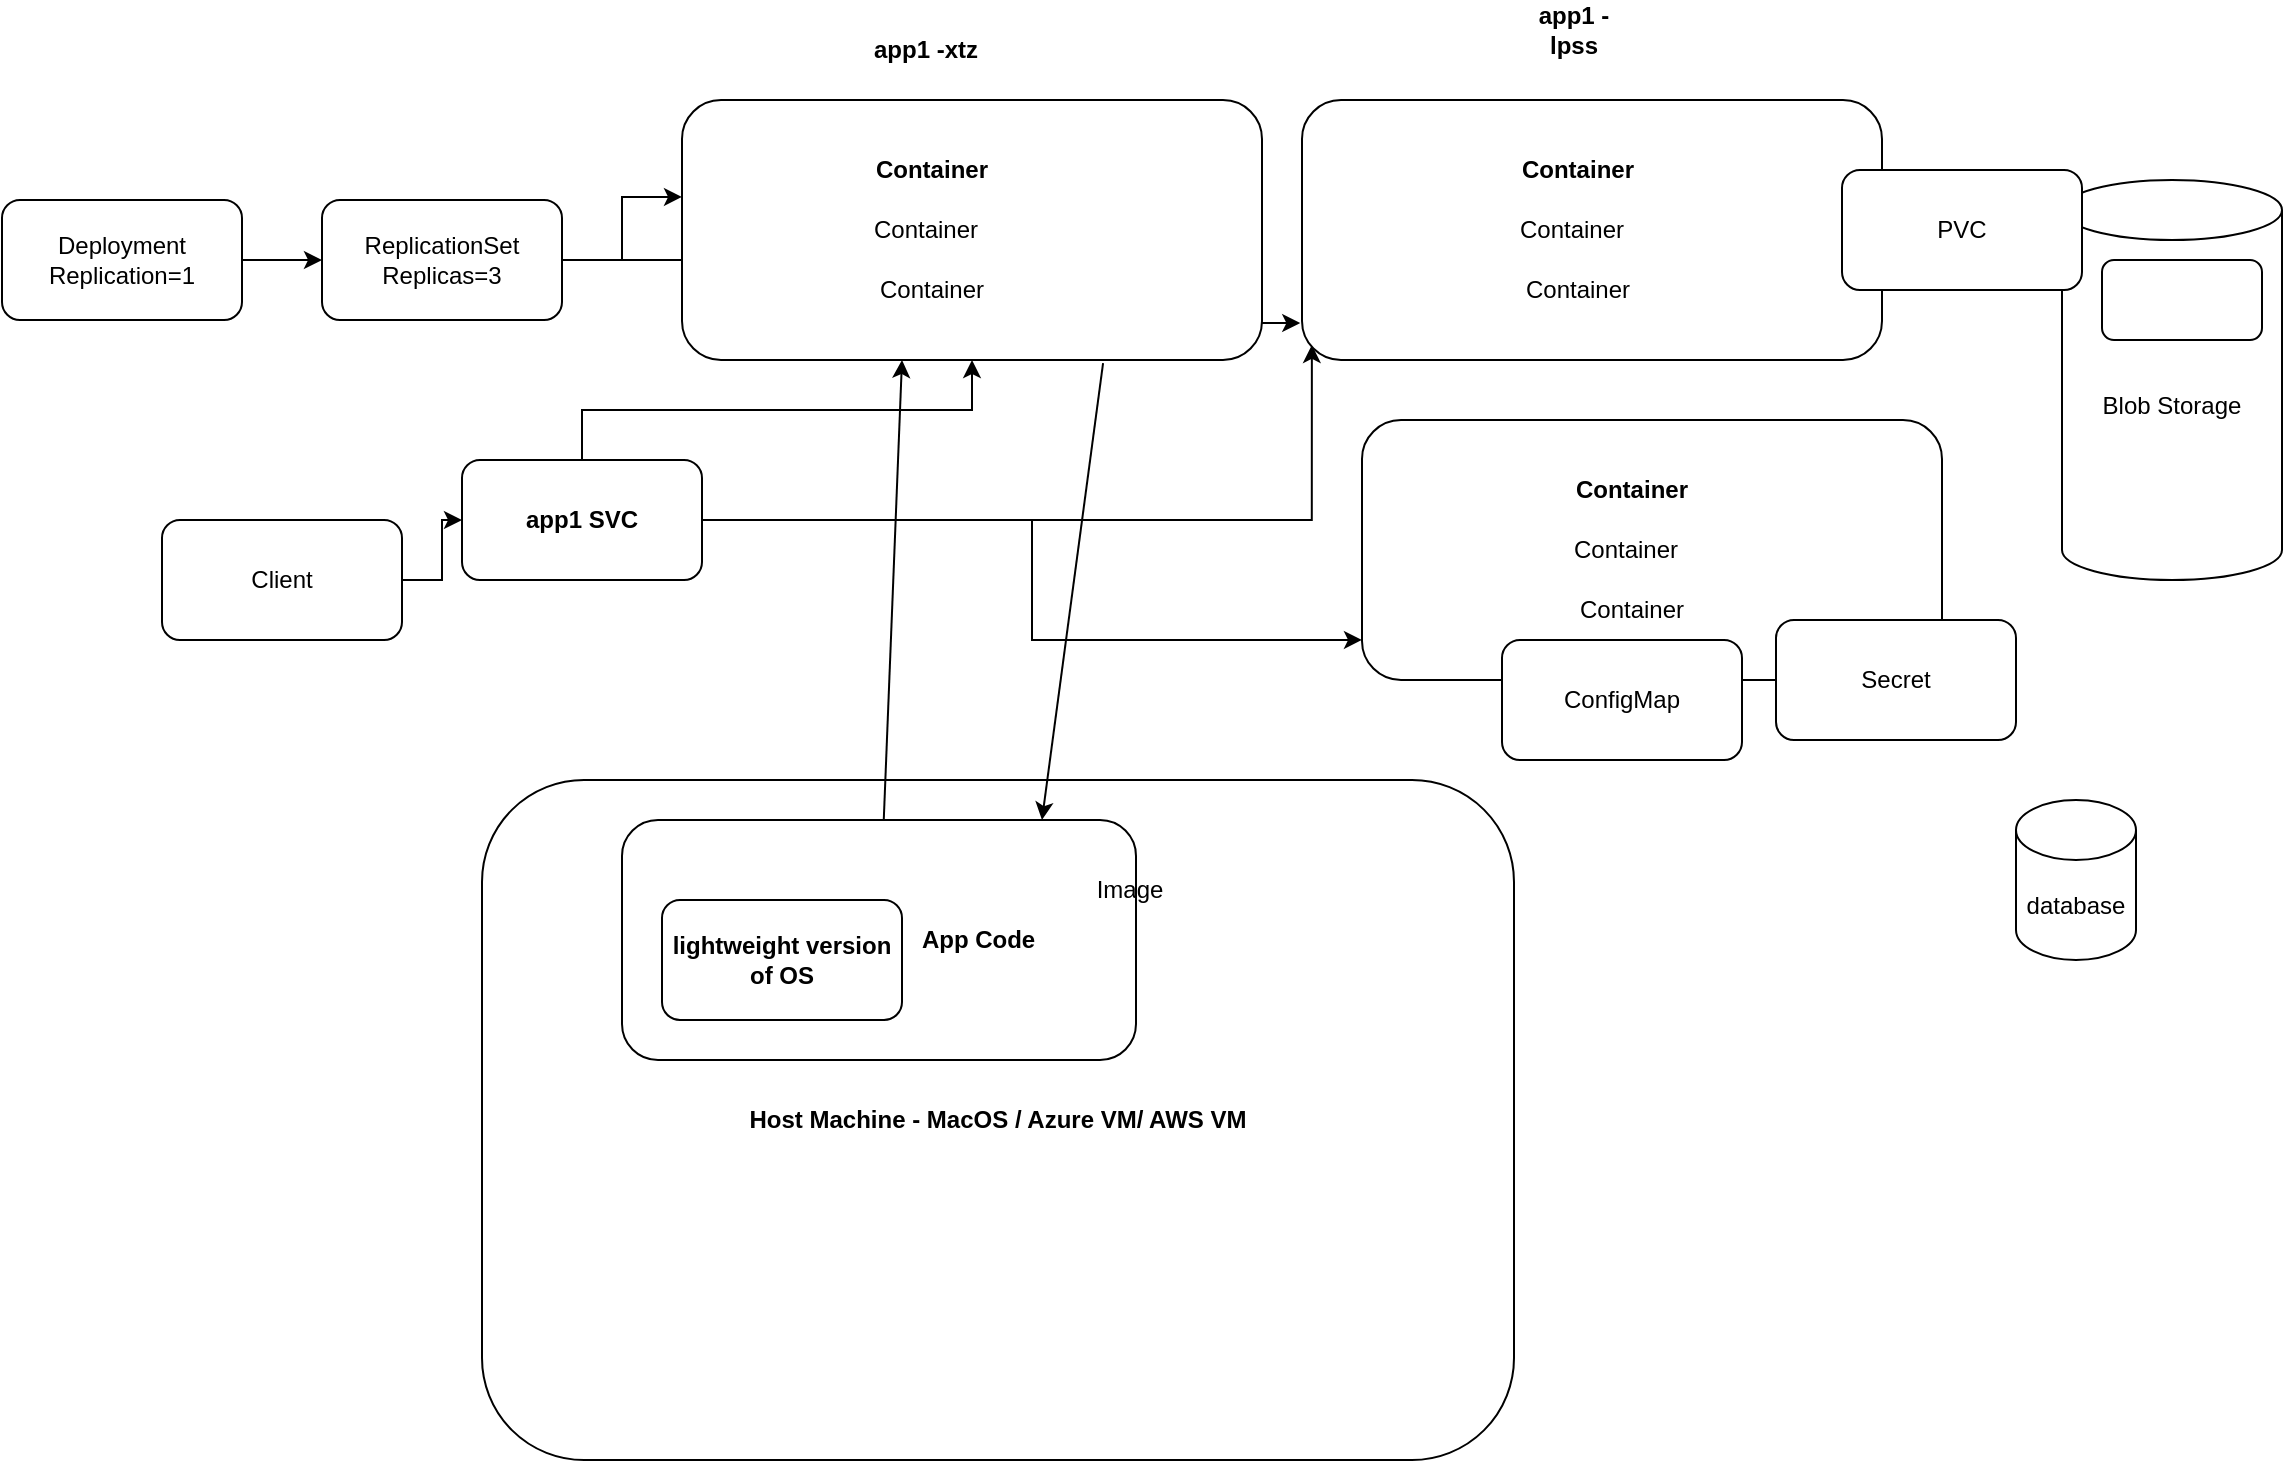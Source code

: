 <mxfile version="20.7.4" type="device"><diagram id="E5aViTdN3TTyne7Vmh9h" name="Page-1"><mxGraphModel dx="2133" dy="1989" grid="1" gridSize="10" guides="1" tooltips="1" connect="1" arrows="1" fold="1" page="1" pageScale="1" pageWidth="827" pageHeight="1169" math="0" shadow="0"><root><mxCell id="0"/><mxCell id="1" parent="0"/><mxCell id="wx--a7qcgw_3DbU_vkZ6-4" value="&lt;b&gt;Host Machine - MacOS / Azure VM/ AWS VM&lt;/b&gt;" style="rounded=1;whiteSpace=wrap;html=1;" parent="1" vertex="1"><mxGeometry x="60" y="370" width="516" height="340" as="geometry"/></mxCell><mxCell id="wx--a7qcgw_3DbU_vkZ6-1" value="&lt;b&gt;&amp;nbsp; &amp;nbsp; &amp;nbsp; &amp;nbsp; &amp;nbsp; &amp;nbsp; &amp;nbsp; &amp;nbsp; &amp;nbsp; &amp;nbsp; &amp;nbsp; &amp;nbsp; &amp;nbsp; &amp;nbsp; &amp;nbsp; App Code&lt;/b&gt;" style="rounded=1;whiteSpace=wrap;html=1;" parent="1" vertex="1"><mxGeometry x="130" y="390" width="257" height="120" as="geometry"/></mxCell><mxCell id="wx--a7qcgw_3DbU_vkZ6-2" value="&lt;b&gt;lightweight version of OS&lt;/b&gt;" style="rounded=1;whiteSpace=wrap;html=1;" parent="1" vertex="1"><mxGeometry x="150" y="430" width="120" height="60" as="geometry"/></mxCell><mxCell id="wx--a7qcgw_3DbU_vkZ6-9" value="" style="endArrow=classic;html=1;rounded=0;exitX=0.726;exitY=1.012;exitDx=0;exitDy=0;exitPerimeter=0;entryX=0.817;entryY=0;entryDx=0;entryDy=0;entryPerimeter=0;" parent="1" source="wx--a7qcgw_3DbU_vkZ6-10" target="wx--a7qcgw_3DbU_vkZ6-1" edge="1"><mxGeometry width="50" height="50" relative="1" as="geometry"><mxPoint x="429.246" y="250" as="sourcePoint"/><mxPoint x="440" y="390" as="targetPoint"/></mxGeometry></mxCell><mxCell id="wx--a7qcgw_3DbU_vkZ6-16" style="edgeStyle=orthogonalEdgeStyle;rounded=0;orthogonalLoop=1;jettySize=auto;html=1;" parent="1" source="wx--a7qcgw_3DbU_vkZ6-15" target="wx--a7qcgw_3DbU_vkZ6-10" edge="1"><mxGeometry relative="1" as="geometry"/></mxCell><mxCell id="wx--a7qcgw_3DbU_vkZ6-17" style="edgeStyle=orthogonalEdgeStyle;rounded=0;orthogonalLoop=1;jettySize=auto;html=1;entryX=0.017;entryY=0.942;entryDx=0;entryDy=0;entryPerimeter=0;" parent="1" source="wx--a7qcgw_3DbU_vkZ6-15" target="wx--a7qcgw_3DbU_vkZ6-13" edge="1"><mxGeometry relative="1" as="geometry"/></mxCell><mxCell id="wx--a7qcgw_3DbU_vkZ6-18" style="edgeStyle=orthogonalEdgeStyle;rounded=0;orthogonalLoop=1;jettySize=auto;html=1;entryX=0;entryY=0.846;entryDx=0;entryDy=0;entryPerimeter=0;" parent="1" source="wx--a7qcgw_3DbU_vkZ6-15" target="wx--a7qcgw_3DbU_vkZ6-14" edge="1"><mxGeometry relative="1" as="geometry"/></mxCell><mxCell id="wx--a7qcgw_3DbU_vkZ6-15" value="&lt;b&gt;app1 SVC&lt;/b&gt;" style="rounded=1;whiteSpace=wrap;html=1;" parent="1" vertex="1"><mxGeometry x="50" y="210" width="120" height="60" as="geometry"/></mxCell><mxCell id="wx--a7qcgw_3DbU_vkZ6-20" style="edgeStyle=orthogonalEdgeStyle;rounded=0;orthogonalLoop=1;jettySize=auto;html=1;entryX=0;entryY=0.5;entryDx=0;entryDy=0;" parent="1" source="wx--a7qcgw_3DbU_vkZ6-19" target="wx--a7qcgw_3DbU_vkZ6-15" edge="1"><mxGeometry relative="1" as="geometry"/></mxCell><mxCell id="wx--a7qcgw_3DbU_vkZ6-19" value="Client" style="rounded=1;whiteSpace=wrap;html=1;" parent="1" vertex="1"><mxGeometry x="-100" y="240" width="120" height="60" as="geometry"/></mxCell><mxCell id="wx--a7qcgw_3DbU_vkZ6-24" style="edgeStyle=orthogonalEdgeStyle;rounded=0;orthogonalLoop=1;jettySize=auto;html=1;entryX=0;entryY=0.373;entryDx=0;entryDy=0;entryPerimeter=0;" parent="1" source="wx--a7qcgw_3DbU_vkZ6-21" target="wx--a7qcgw_3DbU_vkZ6-10" edge="1"><mxGeometry relative="1" as="geometry"/></mxCell><mxCell id="wx--a7qcgw_3DbU_vkZ6-25" style="edgeStyle=orthogonalEdgeStyle;rounded=0;orthogonalLoop=1;jettySize=auto;html=1;entryX=-0.003;entryY=0.858;entryDx=0;entryDy=0;entryPerimeter=0;" parent="1" source="wx--a7qcgw_3DbU_vkZ6-21" target="wx--a7qcgw_3DbU_vkZ6-13" edge="1"><mxGeometry relative="1" as="geometry"/></mxCell><mxCell id="wx--a7qcgw_3DbU_vkZ6-21" value="ReplicationSet Replicas=3" style="rounded=1;whiteSpace=wrap;html=1;" parent="1" vertex="1"><mxGeometry x="-20" y="80" width="120" height="60" as="geometry"/></mxCell><mxCell id="wx--a7qcgw_3DbU_vkZ6-23" style="edgeStyle=orthogonalEdgeStyle;rounded=0;orthogonalLoop=1;jettySize=auto;html=1;entryX=0;entryY=0.5;entryDx=0;entryDy=0;" parent="1" source="wx--a7qcgw_3DbU_vkZ6-22" target="wx--a7qcgw_3DbU_vkZ6-21" edge="1"><mxGeometry relative="1" as="geometry"/></mxCell><mxCell id="wx--a7qcgw_3DbU_vkZ6-22" value="Deployment Replication=1" style="rounded=1;whiteSpace=wrap;html=1;" parent="1" vertex="1"><mxGeometry x="-180" y="80" width="120" height="60" as="geometry"/></mxCell><mxCell id="wx--a7qcgw_3DbU_vkZ6-29" value="database" style="shape=cylinder3;whiteSpace=wrap;html=1;boundedLbl=1;backgroundOutline=1;size=15;" parent="1" vertex="1"><mxGeometry x="827" y="380" width="60" height="80" as="geometry"/></mxCell><mxCell id="wx--a7qcgw_3DbU_vkZ6-30" value="Blob Storage" style="shape=cylinder3;whiteSpace=wrap;html=1;boundedLbl=1;backgroundOutline=1;size=15;" parent="1" vertex="1"><mxGeometry x="850" y="70" width="110" height="200" as="geometry"/></mxCell><mxCell id="wx--a7qcgw_3DbU_vkZ6-31" value="" style="rounded=1;whiteSpace=wrap;html=1;" parent="1" vertex="1"><mxGeometry x="870" y="110" width="80" height="40" as="geometry"/></mxCell><mxCell id="wx--a7qcgw_3DbU_vkZ6-32" value="&lt;b style=&quot;border-color: var(--border-color);&quot;&gt;app1 -xtz&lt;/b&gt;" style="text;html=1;strokeColor=none;fillColor=none;align=center;verticalAlign=middle;whiteSpace=wrap;rounded=0;" parent="1" vertex="1"><mxGeometry x="252" y="-10" width="60" height="30" as="geometry"/></mxCell><mxCell id="wx--a7qcgw_3DbU_vkZ6-34" value="" style="group" parent="1" vertex="1" connectable="0"><mxGeometry x="160" y="30" width="290" height="130" as="geometry"/></mxCell><mxCell id="wx--a7qcgw_3DbU_vkZ6-10" value="" style="rounded=1;whiteSpace=wrap;html=1;" parent="wx--a7qcgw_3DbU_vkZ6-34" vertex="1"><mxGeometry width="290" height="130" as="geometry"/></mxCell><mxCell id="wx--a7qcgw_3DbU_vkZ6-8" value="&lt;b&gt;Container&lt;/b&gt;" style="text;html=1;strokeColor=none;fillColor=none;align=center;verticalAlign=middle;whiteSpace=wrap;rounded=0;" parent="wx--a7qcgw_3DbU_vkZ6-34" vertex="1"><mxGeometry x="20" y="20" width="210" height="30" as="geometry"/></mxCell><mxCell id="wx--a7qcgw_3DbU_vkZ6-11" value="Container" style="text;html=1;strokeColor=none;fillColor=none;align=center;verticalAlign=middle;whiteSpace=wrap;rounded=0;" parent="wx--a7qcgw_3DbU_vkZ6-34" vertex="1"><mxGeometry x="17" y="50" width="210" height="30" as="geometry"/></mxCell><mxCell id="wx--a7qcgw_3DbU_vkZ6-12" value="Container" style="text;html=1;strokeColor=none;fillColor=none;align=center;verticalAlign=middle;whiteSpace=wrap;rounded=0;" parent="wx--a7qcgw_3DbU_vkZ6-34" vertex="1"><mxGeometry x="20" y="80" width="210" height="30" as="geometry"/></mxCell><mxCell id="wx--a7qcgw_3DbU_vkZ6-39" value="" style="group" parent="1" vertex="1" connectable="0"><mxGeometry x="470" y="30" width="290" height="130" as="geometry"/></mxCell><mxCell id="wx--a7qcgw_3DbU_vkZ6-13" value="" style="rounded=1;whiteSpace=wrap;html=1;" parent="wx--a7qcgw_3DbU_vkZ6-39" vertex="1"><mxGeometry width="290" height="130" as="geometry"/></mxCell><mxCell id="wx--a7qcgw_3DbU_vkZ6-36" value="&lt;b&gt;Container&lt;/b&gt;" style="text;html=1;strokeColor=none;fillColor=none;align=center;verticalAlign=middle;whiteSpace=wrap;rounded=0;" parent="wx--a7qcgw_3DbU_vkZ6-39" vertex="1"><mxGeometry x="33" y="20" width="210" height="30" as="geometry"/></mxCell><mxCell id="wx--a7qcgw_3DbU_vkZ6-37" value="Container" style="text;html=1;strokeColor=none;fillColor=none;align=center;verticalAlign=middle;whiteSpace=wrap;rounded=0;" parent="wx--a7qcgw_3DbU_vkZ6-39" vertex="1"><mxGeometry x="30" y="50" width="210" height="30" as="geometry"/></mxCell><mxCell id="wx--a7qcgw_3DbU_vkZ6-38" value="Container" style="text;html=1;strokeColor=none;fillColor=none;align=center;verticalAlign=middle;whiteSpace=wrap;rounded=0;" parent="wx--a7qcgw_3DbU_vkZ6-39" vertex="1"><mxGeometry x="33" y="80" width="210" height="30" as="geometry"/></mxCell><mxCell id="wx--a7qcgw_3DbU_vkZ6-43" value="" style="group" parent="1" vertex="1" connectable="0"><mxGeometry x="500" y="190" width="290" height="130" as="geometry"/></mxCell><mxCell id="wx--a7qcgw_3DbU_vkZ6-14" value="" style="rounded=1;whiteSpace=wrap;html=1;" parent="wx--a7qcgw_3DbU_vkZ6-43" vertex="1"><mxGeometry width="290" height="130" as="geometry"/></mxCell><mxCell id="wx--a7qcgw_3DbU_vkZ6-40" value="&lt;b&gt;Container&lt;/b&gt;" style="text;html=1;strokeColor=none;fillColor=none;align=center;verticalAlign=middle;whiteSpace=wrap;rounded=0;" parent="wx--a7qcgw_3DbU_vkZ6-43" vertex="1"><mxGeometry x="30" y="20" width="210" height="30" as="geometry"/></mxCell><mxCell id="wx--a7qcgw_3DbU_vkZ6-41" value="Container" style="text;html=1;strokeColor=none;fillColor=none;align=center;verticalAlign=middle;whiteSpace=wrap;rounded=0;" parent="wx--a7qcgw_3DbU_vkZ6-43" vertex="1"><mxGeometry x="27" y="50" width="210" height="30" as="geometry"/></mxCell><mxCell id="wx--a7qcgw_3DbU_vkZ6-42" value="Container" style="text;html=1;strokeColor=none;fillColor=none;align=center;verticalAlign=middle;whiteSpace=wrap;rounded=0;" parent="wx--a7qcgw_3DbU_vkZ6-43" vertex="1"><mxGeometry x="30" y="80" width="210" height="30" as="geometry"/></mxCell><mxCell id="wx--a7qcgw_3DbU_vkZ6-28" value="Secret" style="rounded=1;whiteSpace=wrap;html=1;" parent="1" vertex="1"><mxGeometry x="707" y="290" width="120" height="60" as="geometry"/></mxCell><mxCell id="wx--a7qcgw_3DbU_vkZ6-26" value="ConfigMap" style="rounded=1;whiteSpace=wrap;html=1;" parent="1" vertex="1"><mxGeometry x="570" y="300" width="120" height="60" as="geometry"/></mxCell><mxCell id="wx--a7qcgw_3DbU_vkZ6-27" value="PVC" style="rounded=1;whiteSpace=wrap;html=1;" parent="1" vertex="1"><mxGeometry x="740" y="65" width="120" height="60" as="geometry"/></mxCell><mxCell id="wx--a7qcgw_3DbU_vkZ6-44" value="" style="endArrow=classic;html=1;rounded=0;" parent="1" source="wx--a7qcgw_3DbU_vkZ6-1" edge="1"><mxGeometry width="50" height="50" relative="1" as="geometry"><mxPoint x="410" y="330" as="sourcePoint"/><mxPoint x="270" y="160" as="targetPoint"/></mxGeometry></mxCell><mxCell id="9SV180HIDVDCTJGNQFsQ-1" value="Image" style="text;html=1;strokeColor=none;fillColor=none;align=center;verticalAlign=middle;whiteSpace=wrap;rounded=0;" vertex="1" parent="1"><mxGeometry x="354" y="410" width="60" height="30" as="geometry"/></mxCell><mxCell id="9SV180HIDVDCTJGNQFsQ-2" value="&lt;b style=&quot;border-color: var(--border-color);&quot;&gt;app1 - lpss&lt;/b&gt;" style="text;html=1;strokeColor=none;fillColor=none;align=center;verticalAlign=middle;whiteSpace=wrap;rounded=0;" vertex="1" parent="1"><mxGeometry x="576" y="-20" width="60" height="30" as="geometry"/></mxCell></root></mxGraphModel></diagram></mxfile>